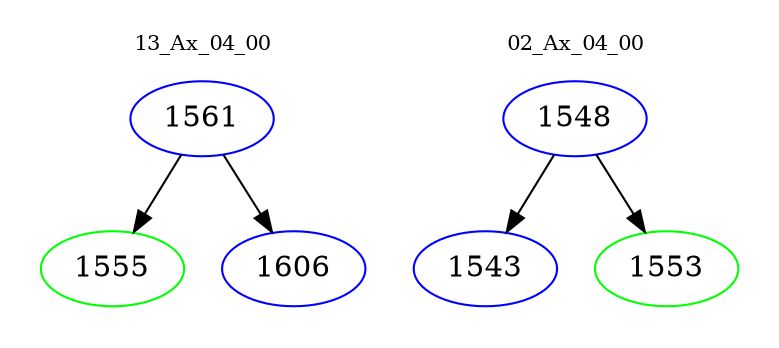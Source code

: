 digraph{
subgraph cluster_0 {
color = white
label = "13_Ax_04_00";
fontsize=10;
T0_1561 [label="1561", color="blue"]
T0_1561 -> T0_1555 [color="black"]
T0_1555 [label="1555", color="green"]
T0_1561 -> T0_1606 [color="black"]
T0_1606 [label="1606", color="blue"]
}
subgraph cluster_1 {
color = white
label = "02_Ax_04_00";
fontsize=10;
T1_1548 [label="1548", color="blue"]
T1_1548 -> T1_1543 [color="black"]
T1_1543 [label="1543", color="blue"]
T1_1548 -> T1_1553 [color="black"]
T1_1553 [label="1553", color="green"]
}
}

